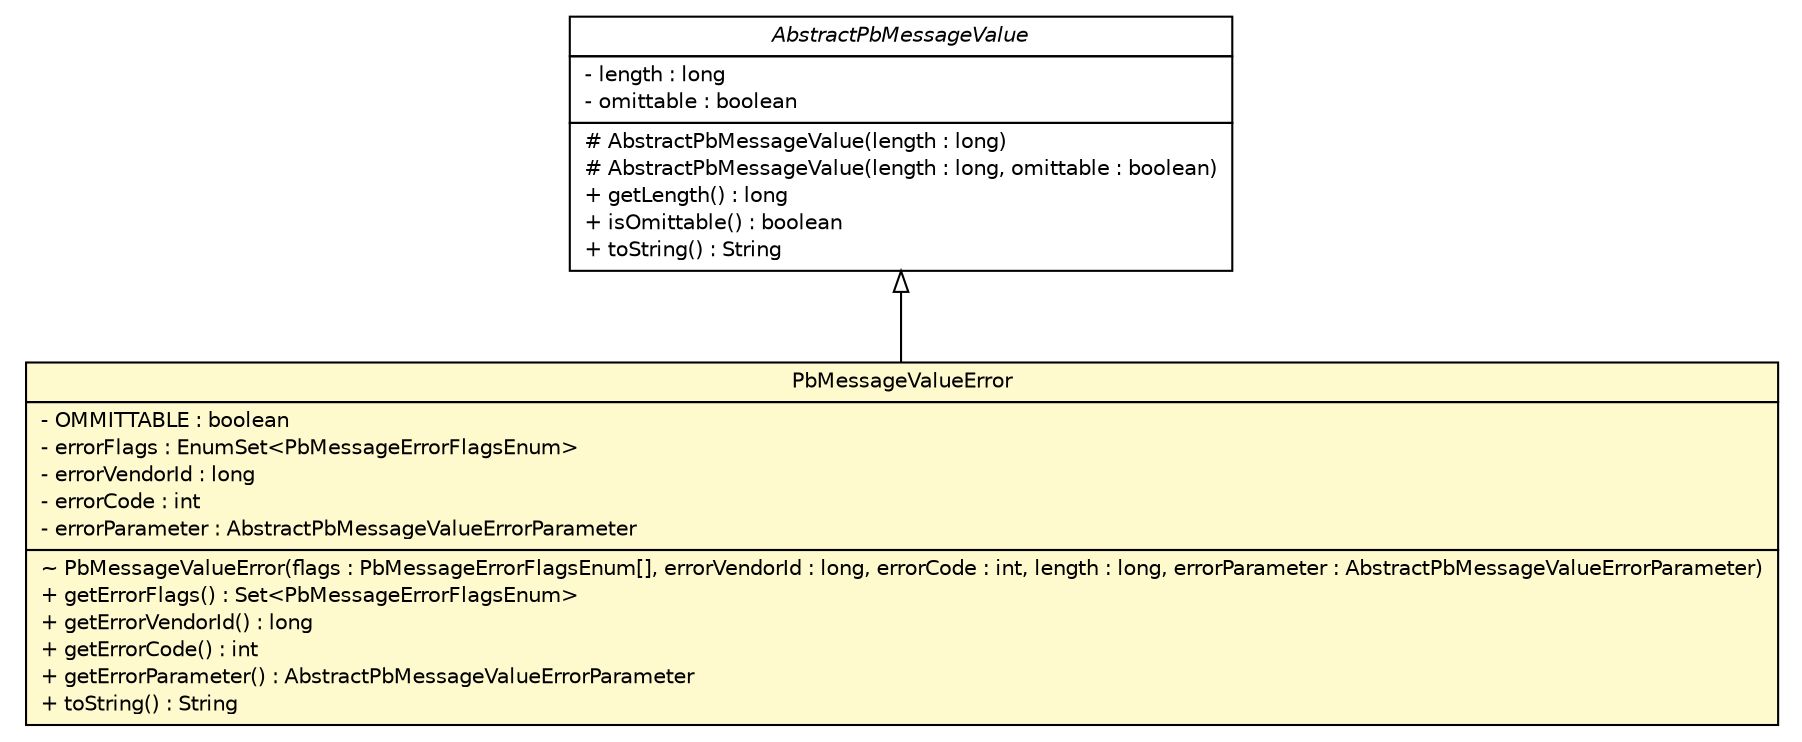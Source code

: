 #!/usr/local/bin/dot
#
# Class diagram 
# Generated by UMLGraph version R5_6 (http://www.umlgraph.org/)
#

digraph G {
	edge [fontname="Helvetica",fontsize=10,labelfontname="Helvetica",labelfontsize=10];
	node [fontname="Helvetica",fontsize=10,shape=plaintext];
	nodesep=0.25;
	ranksep=0.5;
	// org.ietf.nea.pb.message.AbstractPbMessageValue
	c117413 [label=<<table title="org.ietf.nea.pb.message.AbstractPbMessageValue" border="0" cellborder="1" cellspacing="0" cellpadding="2" port="p" href="./AbstractPbMessageValue.html">
		<tr><td><table border="0" cellspacing="0" cellpadding="1">
<tr><td align="center" balign="center"><font face="Helvetica-Oblique"> AbstractPbMessageValue </font></td></tr>
		</table></td></tr>
		<tr><td><table border="0" cellspacing="0" cellpadding="1">
<tr><td align="left" balign="left"> - length : long </td></tr>
<tr><td align="left" balign="left"> - omittable : boolean </td></tr>
		</table></td></tr>
		<tr><td><table border="0" cellspacing="0" cellpadding="1">
<tr><td align="left" balign="left"> # AbstractPbMessageValue(length : long) </td></tr>
<tr><td align="left" balign="left"> # AbstractPbMessageValue(length : long, omittable : boolean) </td></tr>
<tr><td align="left" balign="left"> + getLength() : long </td></tr>
<tr><td align="left" balign="left"> + isOmittable() : boolean </td></tr>
<tr><td align="left" balign="left"> + toString() : String </td></tr>
		</table></td></tr>
		</table>>, URL="./AbstractPbMessageValue.html", fontname="Helvetica", fontcolor="black", fontsize=10.0];
	// org.ietf.nea.pb.message.PbMessageValueError
	c117435 [label=<<table title="org.ietf.nea.pb.message.PbMessageValueError" border="0" cellborder="1" cellspacing="0" cellpadding="2" port="p" bgcolor="lemonChiffon" href="./PbMessageValueError.html">
		<tr><td><table border="0" cellspacing="0" cellpadding="1">
<tr><td align="center" balign="center"> PbMessageValueError </td></tr>
		</table></td></tr>
		<tr><td><table border="0" cellspacing="0" cellpadding="1">
<tr><td align="left" balign="left"> - OMMITTABLE : boolean </td></tr>
<tr><td align="left" balign="left"> - errorFlags : EnumSet&lt;PbMessageErrorFlagsEnum&gt; </td></tr>
<tr><td align="left" balign="left"> - errorVendorId : long </td></tr>
<tr><td align="left" balign="left"> - errorCode : int </td></tr>
<tr><td align="left" balign="left"> - errorParameter : AbstractPbMessageValueErrorParameter </td></tr>
		</table></td></tr>
		<tr><td><table border="0" cellspacing="0" cellpadding="1">
<tr><td align="left" balign="left"> ~ PbMessageValueError(flags : PbMessageErrorFlagsEnum[], errorVendorId : long, errorCode : int, length : long, errorParameter : AbstractPbMessageValueErrorParameter) </td></tr>
<tr><td align="left" balign="left"> + getErrorFlags() : Set&lt;PbMessageErrorFlagsEnum&gt; </td></tr>
<tr><td align="left" balign="left"> + getErrorVendorId() : long </td></tr>
<tr><td align="left" balign="left"> + getErrorCode() : int </td></tr>
<tr><td align="left" balign="left"> + getErrorParameter() : AbstractPbMessageValueErrorParameter </td></tr>
<tr><td align="left" balign="left"> + toString() : String </td></tr>
		</table></td></tr>
		</table>>, URL="./PbMessageValueError.html", fontname="Helvetica", fontcolor="black", fontsize=10.0];
	//org.ietf.nea.pb.message.PbMessageValueError extends org.ietf.nea.pb.message.AbstractPbMessageValue
	c117413:p -> c117435:p [dir=back,arrowtail=empty];
}

